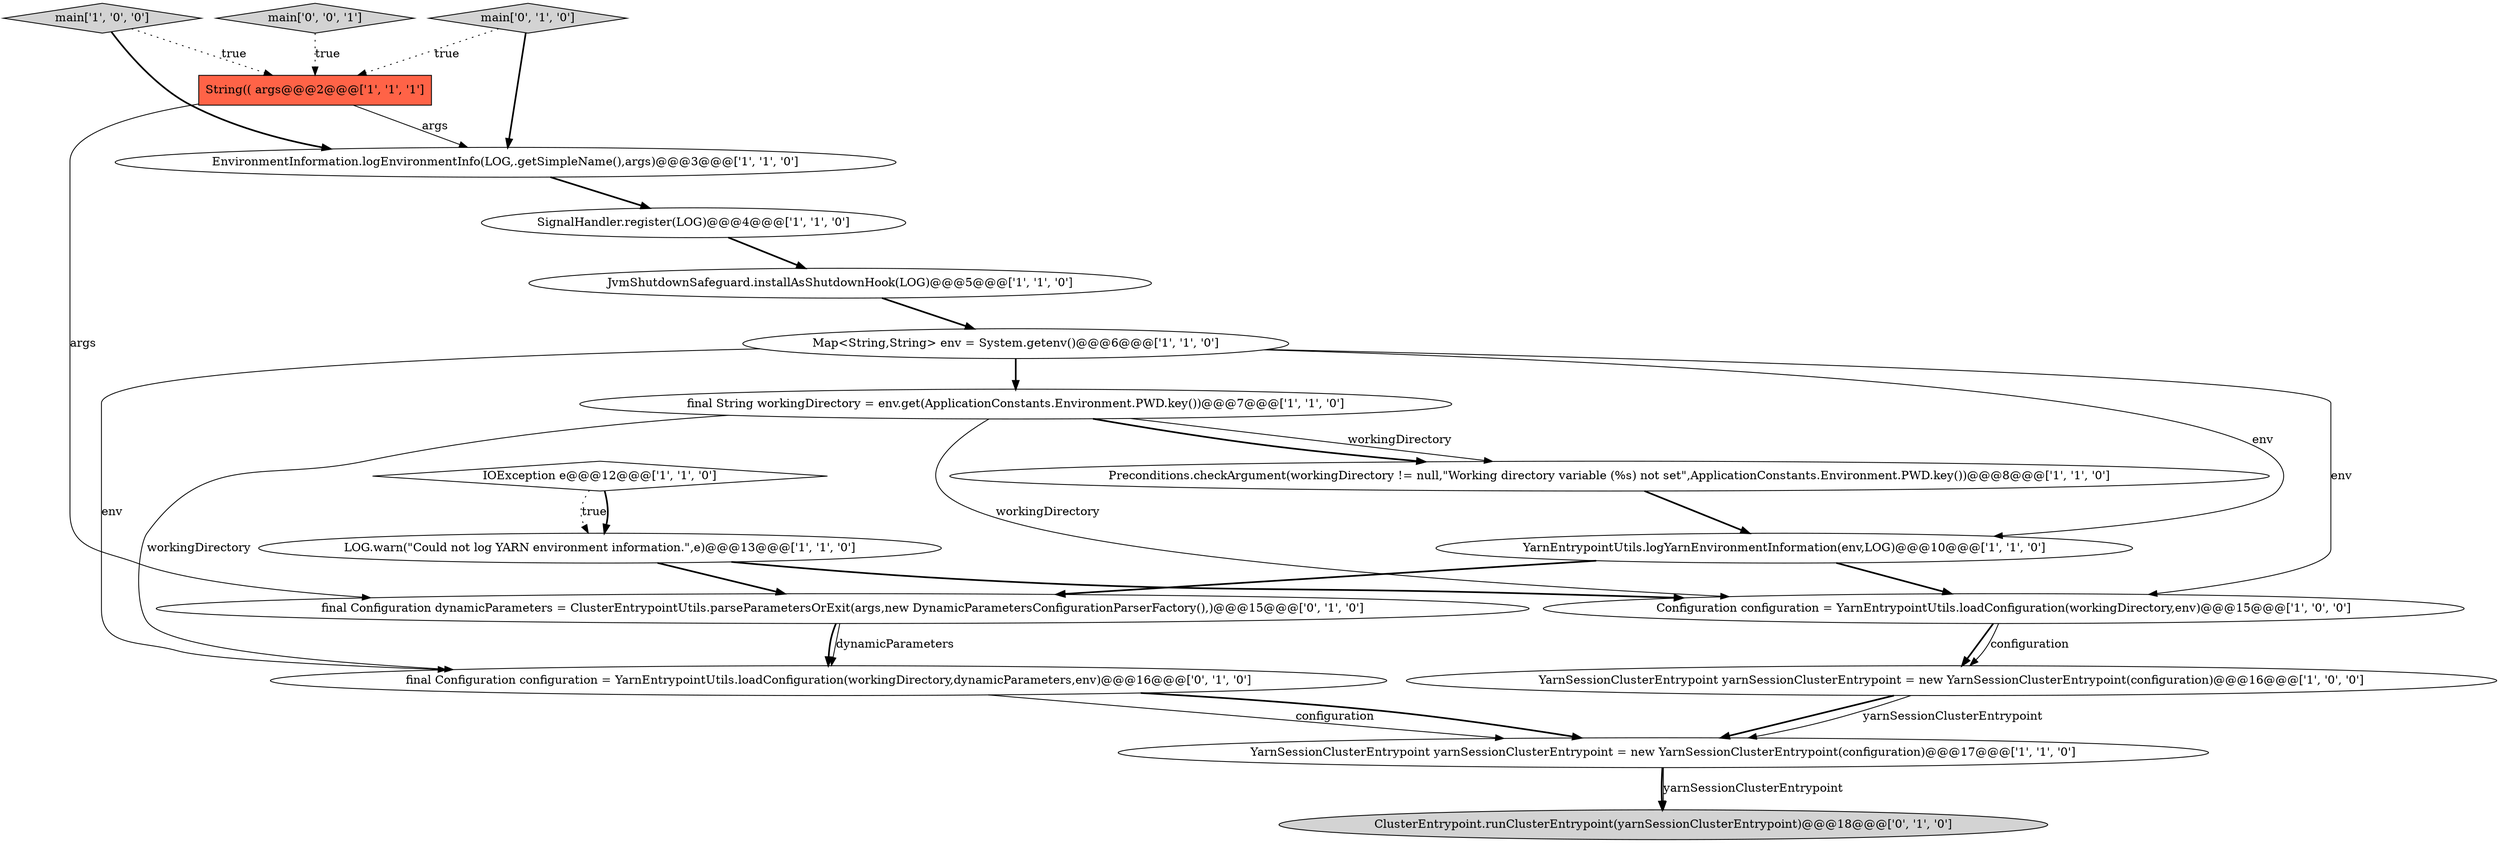 digraph {
9 [style = filled, label = "YarnSessionClusterEntrypoint yarnSessionClusterEntrypoint = new YarnSessionClusterEntrypoint(configuration)@@@16@@@['1', '0', '0']", fillcolor = white, shape = ellipse image = "AAA0AAABBB1BBB"];
15 [style = filled, label = "final Configuration dynamicParameters = ClusterEntrypointUtils.parseParametersOrExit(args,new DynamicParametersConfigurationParserFactory(),)@@@15@@@['0', '1', '0']", fillcolor = white, shape = ellipse image = "AAA0AAABBB2BBB"];
5 [style = filled, label = "YarnEntrypointUtils.logYarnEnvironmentInformation(env,LOG)@@@10@@@['1', '1', '0']", fillcolor = white, shape = ellipse image = "AAA0AAABBB1BBB"];
4 [style = filled, label = "YarnSessionClusterEntrypoint yarnSessionClusterEntrypoint = new YarnSessionClusterEntrypoint(configuration)@@@17@@@['1', '1', '0']", fillcolor = white, shape = ellipse image = "AAA0AAABBB1BBB"];
13 [style = filled, label = "LOG.warn(\"Could not log YARN environment information.\",e)@@@13@@@['1', '1', '0']", fillcolor = white, shape = ellipse image = "AAA0AAABBB1BBB"];
10 [style = filled, label = "final String workingDirectory = env.get(ApplicationConstants.Environment.PWD.key())@@@7@@@['1', '1', '0']", fillcolor = white, shape = ellipse image = "AAA0AAABBB1BBB"];
17 [style = filled, label = "ClusterEntrypoint.runClusterEntrypoint(yarnSessionClusterEntrypoint)@@@18@@@['0', '1', '0']", fillcolor = lightgray, shape = ellipse image = "AAA0AAABBB2BBB"];
0 [style = filled, label = "Map<String,String> env = System.getenv()@@@6@@@['1', '1', '0']", fillcolor = white, shape = ellipse image = "AAA0AAABBB1BBB"];
2 [style = filled, label = "EnvironmentInformation.logEnvironmentInfo(LOG,.getSimpleName(),args)@@@3@@@['1', '1', '0']", fillcolor = white, shape = ellipse image = "AAA0AAABBB1BBB"];
11 [style = filled, label = "Configuration configuration = YarnEntrypointUtils.loadConfiguration(workingDirectory,env)@@@15@@@['1', '0', '0']", fillcolor = white, shape = ellipse image = "AAA0AAABBB1BBB"];
7 [style = filled, label = "String(( args@@@2@@@['1', '1', '1']", fillcolor = tomato, shape = box image = "AAA0AAABBB1BBB"];
12 [style = filled, label = "IOException e@@@12@@@['1', '1', '0']", fillcolor = white, shape = diamond image = "AAA0AAABBB1BBB"];
18 [style = filled, label = "main['0', '0', '1']", fillcolor = lightgray, shape = diamond image = "AAA0AAABBB3BBB"];
3 [style = filled, label = "JvmShutdownSafeguard.installAsShutdownHook(LOG)@@@5@@@['1', '1', '0']", fillcolor = white, shape = ellipse image = "AAA0AAABBB1BBB"];
1 [style = filled, label = "main['1', '0', '0']", fillcolor = lightgray, shape = diamond image = "AAA0AAABBB1BBB"];
8 [style = filled, label = "Preconditions.checkArgument(workingDirectory != null,\"Working directory variable (%s) not set\",ApplicationConstants.Environment.PWD.key())@@@8@@@['1', '1', '0']", fillcolor = white, shape = ellipse image = "AAA0AAABBB1BBB"];
14 [style = filled, label = "final Configuration configuration = YarnEntrypointUtils.loadConfiguration(workingDirectory,dynamicParameters,env)@@@16@@@['0', '1', '0']", fillcolor = white, shape = ellipse image = "AAA1AAABBB2BBB"];
16 [style = filled, label = "main['0', '1', '0']", fillcolor = lightgray, shape = diamond image = "AAA0AAABBB2BBB"];
6 [style = filled, label = "SignalHandler.register(LOG)@@@4@@@['1', '1', '0']", fillcolor = white, shape = ellipse image = "AAA0AAABBB1BBB"];
15->14 [style = solid, label="dynamicParameters"];
13->15 [style = bold, label=""];
0->5 [style = solid, label="env"];
8->5 [style = bold, label=""];
9->4 [style = bold, label=""];
0->14 [style = solid, label="env"];
1->7 [style = dotted, label="true"];
12->13 [style = dotted, label="true"];
10->8 [style = bold, label=""];
11->9 [style = bold, label=""];
10->11 [style = solid, label="workingDirectory"];
4->17 [style = bold, label=""];
4->17 [style = solid, label="yarnSessionClusterEntrypoint"];
16->7 [style = dotted, label="true"];
7->2 [style = solid, label="args"];
12->13 [style = bold, label=""];
16->2 [style = bold, label=""];
0->10 [style = bold, label=""];
13->11 [style = bold, label=""];
0->11 [style = solid, label="env"];
5->11 [style = bold, label=""];
15->14 [style = bold, label=""];
18->7 [style = dotted, label="true"];
10->14 [style = solid, label="workingDirectory"];
3->0 [style = bold, label=""];
14->4 [style = solid, label="configuration"];
6->3 [style = bold, label=""];
2->6 [style = bold, label=""];
7->15 [style = solid, label="args"];
9->4 [style = solid, label="yarnSessionClusterEntrypoint"];
14->4 [style = bold, label=""];
1->2 [style = bold, label=""];
11->9 [style = solid, label="configuration"];
10->8 [style = solid, label="workingDirectory"];
5->15 [style = bold, label=""];
}
